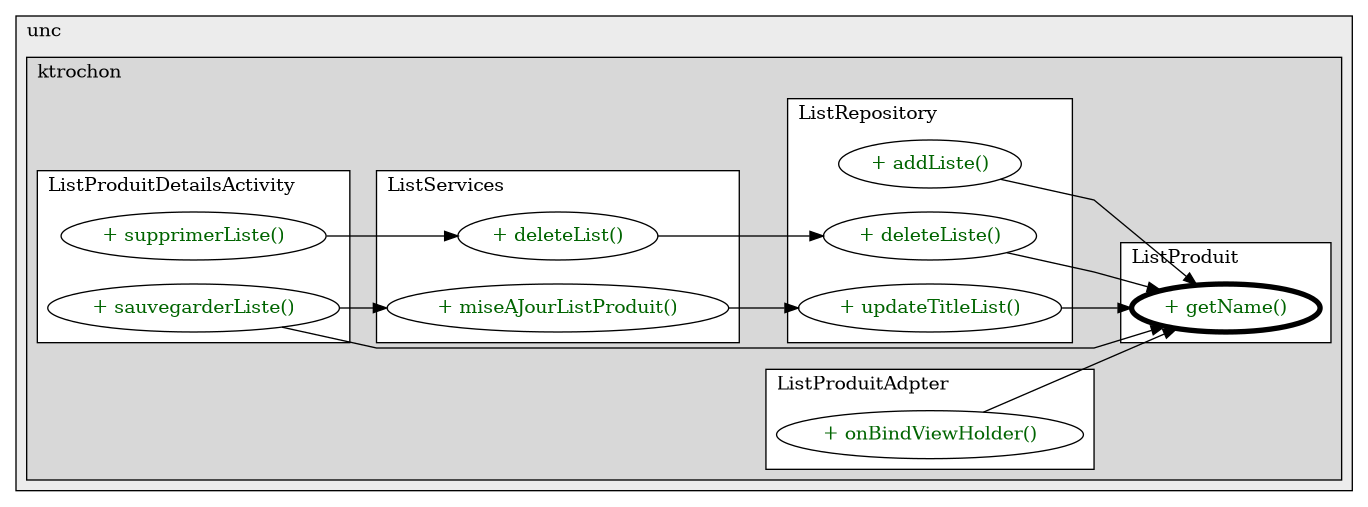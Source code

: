 @startuml

/' diagram meta data start
config=CallConfiguration;
{
  "rootMethod": "nc.unc.ktrochon.pocketlist.entity.ListProduit#getName()",
  "projectClassification": {
    "searchMode": "OpenProject", // OpenProject, AllProjects
    "includedProjects": "",
    "pathEndKeywords": "*.impl",
    "isClientPath": "",
    "isClientName": "",
    "isTestPath": "",
    "isTestName": "",
    "isMappingPath": "",
    "isMappingName": "",
    "isDataAccessPath": "",
    "isDataAccessName": "",
    "isDataStructurePath": "",
    "isDataStructureName": "",
    "isInterfaceStructuresPath": "",
    "isInterfaceStructuresName": "",
    "isEntryPointPath": "",
    "isEntryPointName": "",
    "treatFinalFieldsAsMandatory": false
  },
  "graphRestriction": {
    "classPackageExcludeFilter": "",
    "classPackageIncludeFilter": "",
    "classNameExcludeFilter": "",
    "classNameIncludeFilter": "",
    "methodNameExcludeFilter": "",
    "methodNameIncludeFilter": "",
    "removeByInheritance": "", // inheritance/annotation based filtering is done in a second step
    "removeByAnnotation": "",
    "removeByClassPackage": "", // cleanup the graph after inheritance/annotation based filtering is done
    "removeByClassName": "",
    "cutMappings": false,
    "cutEnum": true,
    "cutTests": true,
    "cutClient": true,
    "cutDataAccess": true,
    "cutInterfaceStructures": true,
    "cutDataStructures": true,
    "cutGetterAndSetter": true,
    "cutConstructors": true
  },
  "graphTraversal": {
    "forwardDepth": 3,
    "backwardDepth": 3,
    "classPackageExcludeFilter": "",
    "classPackageIncludeFilter": "",
    "classNameExcludeFilter": "",
    "classNameIncludeFilter": "",
    "methodNameExcludeFilter": "",
    "methodNameIncludeFilter": "",
    "hideMappings": false,
    "hideDataStructures": false,
    "hidePrivateMethods": true,
    "hideInterfaceCalls": true, // indirection: implementation -> interface (is hidden) -> implementation
    "onlyShowApplicationEntryPoints": false, // root node is included
    "useMethodCallsForStructureDiagram": "ForwardOnly" // ForwardOnly, BothDirections, No
  },
  "details": {
    "aggregation": "GroupByClass", // ByClass, GroupByClass, None
    "showMethodParametersTypes": false,
    "showMethodParametersNames": false,
    "showMethodReturnType": false,
    "showPackageLevels": 2,
    "showCallOrder": false,
    "edgeMode": "MethodsOnly", // TypesOnly, MethodsOnly, TypesAndMethods, MethodsAndDirectTypeUsage
    "showDetailedClassStructure": false
  },
  "rootClass": "nc.unc.ktrochon.pocketlist.entity.ListProduit",
  "extensionCallbackMethod": "" // qualified.class.name#methodName - signature: public static String method(String)
}
diagram meta data end '/



digraph g {
    rankdir="LR"
    splines=polyline
    

'nodes 
subgraph cluster_115946 { 
   	label=unc
	labeljust=l
	fillcolor="#ececec"
	style=filled
   
   subgraph cluster_949228562 { 
   	label=ktrochon
	labeljust=l
	fillcolor="#d8d8d8"
	style=filled
   
   subgraph cluster_1408166297 { 
   	label=ListRepository
	labeljust=l
	fillcolor=white
	style=filled
   
   ListRepository886306589XXXaddListe1670450955[
	label="+ addListe()"
	style=filled
	fillcolor=white
	tooltip="ListRepository

null"
	fontcolor=darkgreen
];

ListRepository886306589XXXdeleteListe1670450955[
	label="+ deleteListe()"
	style=filled
	fillcolor=white
	tooltip="ListRepository

null"
	fontcolor=darkgreen
];

ListRepository886306589XXXupdateTitleList1346879824[
	label="+ updateTitleList()"
	style=filled
	fillcolor=white
	tooltip="ListRepository

null"
	fontcolor=darkgreen
];
} 

subgraph cluster_1899398739 { 
   	label=ListProduit
	labeljust=l
	fillcolor=white
	style=filled
   
   ListProduit165667126XXXgetName0[
	label="+ getName()"
	style=filled
	fillcolor=white
	tooltip="ListProduit

null"
	penwidth=4
	fontcolor=darkgreen
];
} 

subgraph cluster_407810375 { 
   	label=ListProduitDetailsActivity
	labeljust=l
	fillcolor=white
	style=filled
   
   ListProduitDetailsActivity1243990011XXXsauvegarderListe2666181[
	label="+ sauvegarderListe()"
	style=filled
	fillcolor=white
	tooltip="ListProduitDetailsActivity

null"
	fontcolor=darkgreen
];

ListProduitDetailsActivity1243990011XXXsupprimerListe2666181[
	label="+ supprimerListe()"
	style=filled
	fillcolor=white
	tooltip="ListProduitDetailsActivity

null"
	fontcolor=darkgreen
];
} 

subgraph cluster_716654125 { 
   	label=ListProduitAdpter
	labeljust=l
	fillcolor=white
	style=filled
   
   ListProduitAdpter1282035804XXXonBindViewHolder298551242[
	label="+ onBindViewHolder()"
	style=filled
	fillcolor=white
	tooltip="ListProduitAdpter

null"
	fontcolor=darkgreen
];
} 

subgraph cluster_836149784 { 
   	label=ListServices
	labeljust=l
	fillcolor=white
	style=filled
   
   ListServices121729986XXXdeleteList1642869784[
	label="+ deleteList()"
	style=filled
	fillcolor=white
	tooltip="ListServices

null"
	fontcolor=darkgreen
];

ListServices121729986XXXmiseAJourListProduit1999450483[
	label="+ miseAJourListProduit()"
	style=filled
	fillcolor=white
	tooltip="ListServices

null"
	fontcolor=darkgreen
];
} 
} 
} 

'edges    
ListProduitAdpter1282035804XXXonBindViewHolder298551242 -> ListProduit165667126XXXgetName0;
ListProduitDetailsActivity1243990011XXXsauvegarderListe2666181 -> ListProduit165667126XXXgetName0;
ListProduitDetailsActivity1243990011XXXsauvegarderListe2666181 -> ListServices121729986XXXmiseAJourListProduit1999450483;
ListProduitDetailsActivity1243990011XXXsupprimerListe2666181 -> ListServices121729986XXXdeleteList1642869784;
ListRepository886306589XXXaddListe1670450955 -> ListProduit165667126XXXgetName0;
ListRepository886306589XXXdeleteListe1670450955 -> ListProduit165667126XXXgetName0;
ListRepository886306589XXXupdateTitleList1346879824 -> ListProduit165667126XXXgetName0;
ListServices121729986XXXdeleteList1642869784 -> ListRepository886306589XXXdeleteListe1670450955;
ListServices121729986XXXmiseAJourListProduit1999450483 -> ListRepository886306589XXXupdateTitleList1346879824;
    
}
@enduml